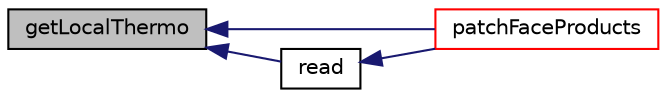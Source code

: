 digraph "getLocalThermo"
{
  bgcolor="transparent";
  edge [fontname="Helvetica",fontsize="10",labelfontname="Helvetica",labelfontsize="10"];
  node [fontname="Helvetica",fontsize="10",shape=record];
  rankdir="LR";
  Node1 [label="getLocalThermo",height=0.2,width=0.4,color="black", fillcolor="grey75", style="filled", fontcolor="black"];
  Node1 -> Node2 [dir="back",color="midnightblue",fontsize="10",style="solid",fontname="Helvetica"];
  Node2 [label="patchFaceProducts",height=0.2,width=0.4,color="red",URL="$a01118.html#a41ad501d213f73b90a35c6acef2ec090"];
  Node1 -> Node3 [dir="back",color="midnightblue",fontsize="10",style="solid",fontname="Helvetica"];
  Node3 [label="read",height=0.2,width=0.4,color="black",URL="$a01118.html#aa9b8764750bd9ff67ca32b6551dc7847",tooltip="Read dictionary. "];
  Node3 -> Node2 [dir="back",color="midnightblue",fontsize="10",style="solid",fontname="Helvetica"];
}
